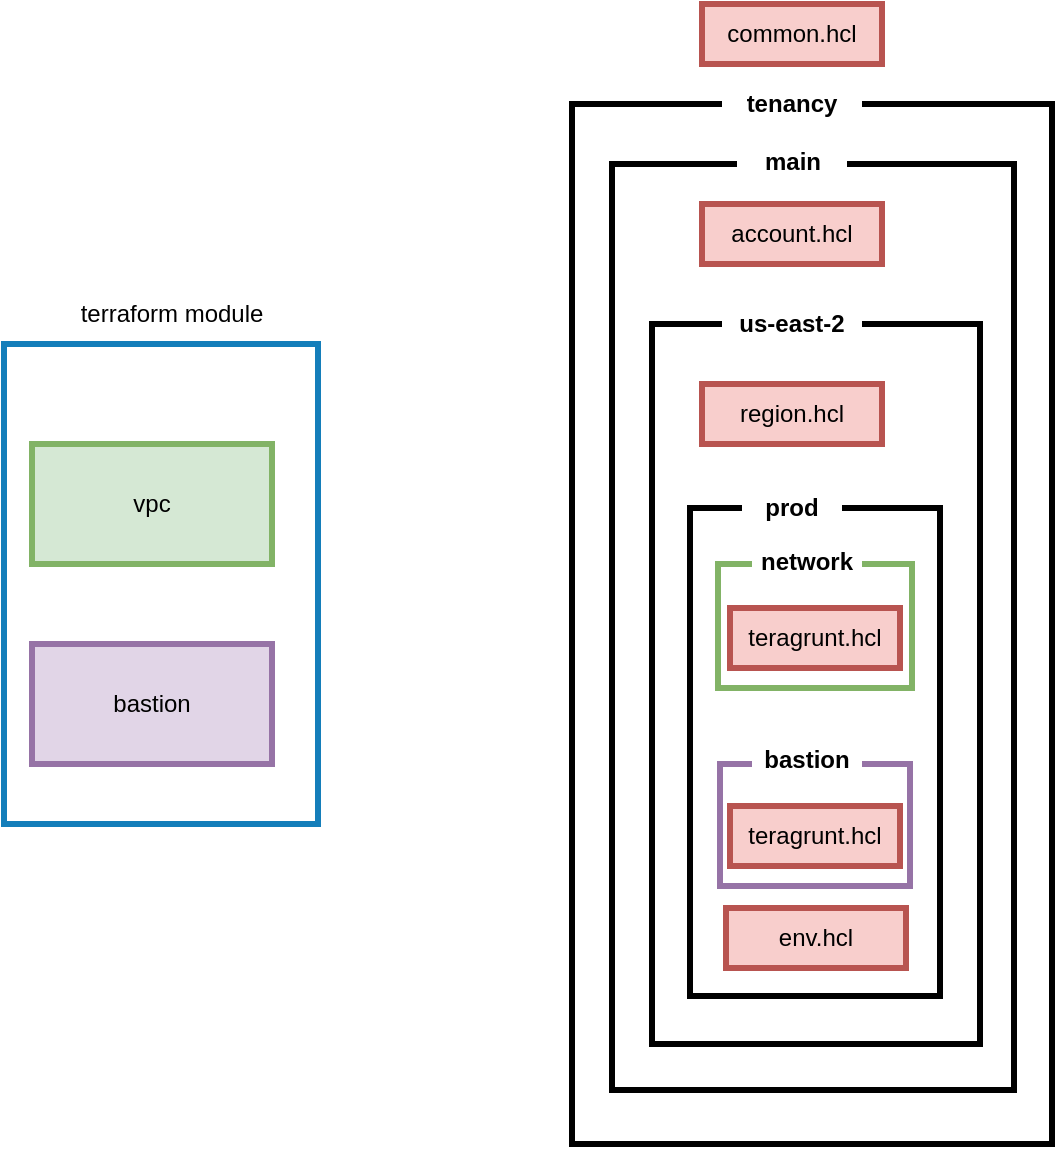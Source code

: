 <mxfile version="16.3.0" type="github">
  <diagram id="aNHKNKSCEudAVE1aIXGI" name="Page-1">
    <mxGraphModel dx="946" dy="991" grid="0" gridSize="10" guides="1" tooltips="1" connect="1" arrows="1" fold="1" page="0" pageScale="1" pageWidth="827" pageHeight="1169" math="0" shadow="0">
      <root>
        <mxCell id="0" />
        <mxCell id="1" parent="0" />
        <mxCell id="t-aMpEct67ms8JD1DDLI-1" value="" style="rounded=0;whiteSpace=wrap;html=1;fillColor=none;strokeWidth=3;strokeColor=#147EBA;" parent="1" vertex="1">
          <mxGeometry x="156" y="80" width="157" height="240" as="geometry" />
        </mxCell>
        <mxCell id="t-aMpEct67ms8JD1DDLI-2" value="terraform module" style="text;html=1;strokeColor=none;fillColor=none;align=center;verticalAlign=middle;whiteSpace=wrap;rounded=0;" parent="1" vertex="1">
          <mxGeometry x="170" y="50" width="140" height="30" as="geometry" />
        </mxCell>
        <mxCell id="t-aMpEct67ms8JD1DDLI-3" value="vpc" style="rounded=0;whiteSpace=wrap;html=1;strokeWidth=3;fillColor=#d5e8d4;strokeColor=#82b366;" parent="1" vertex="1">
          <mxGeometry x="170" y="130" width="120" height="60" as="geometry" />
        </mxCell>
        <mxCell id="t-aMpEct67ms8JD1DDLI-4" value="bastion" style="rounded=0;whiteSpace=wrap;html=1;strokeWidth=3;fillColor=#e1d5e7;strokeColor=#9673a6;" parent="1" vertex="1">
          <mxGeometry x="170" y="230" width="120" height="60" as="geometry" />
        </mxCell>
        <mxCell id="t-aMpEct67ms8JD1DDLI-5" value="" style="rounded=0;whiteSpace=wrap;html=1;strokeWidth=3;fillColor=none;" parent="1" vertex="1">
          <mxGeometry x="440" y="-40" width="240" height="520" as="geometry" />
        </mxCell>
        <mxCell id="t-aMpEct67ms8JD1DDLI-6" value="&lt;b&gt;tenancy&lt;/b&gt;" style="text;html=1;strokeColor=none;fillColor=#FFFFFF;align=center;verticalAlign=middle;whiteSpace=wrap;rounded=0;gradientColor=none;" parent="1" vertex="1">
          <mxGeometry x="515" y="-50" width="70" height="20" as="geometry" />
        </mxCell>
        <mxCell id="t-aMpEct67ms8JD1DDLI-7" value="" style="rounded=0;whiteSpace=wrap;html=1;strokeWidth=3;fillColor=none;" parent="1" vertex="1">
          <mxGeometry x="460" y="-10" width="201" height="463" as="geometry" />
        </mxCell>
        <mxCell id="t-aMpEct67ms8JD1DDLI-9" value="&lt;b&gt;main&lt;/b&gt;" style="text;html=1;strokeColor=none;fillColor=default;align=center;verticalAlign=middle;whiteSpace=wrap;rounded=0;" parent="1" vertex="1">
          <mxGeometry x="522.5" y="-26" width="55" height="30" as="geometry" />
        </mxCell>
        <mxCell id="t-aMpEct67ms8JD1DDLI-10" value="" style="rounded=0;whiteSpace=wrap;html=1;strokeWidth=3;fillColor=none;" parent="1" vertex="1">
          <mxGeometry x="480" y="70" width="164" height="360" as="geometry" />
        </mxCell>
        <mxCell id="t-aMpEct67ms8JD1DDLI-11" value="&lt;b&gt;us-east-2&lt;/b&gt;" style="text;html=1;strokeColor=none;fillColor=default;align=center;verticalAlign=middle;whiteSpace=wrap;rounded=0;" parent="1" vertex="1">
          <mxGeometry x="515" y="55" width="70" height="30" as="geometry" />
        </mxCell>
        <mxCell id="t-aMpEct67ms8JD1DDLI-12" value="" style="rounded=0;whiteSpace=wrap;html=1;strokeWidth=3;fillColor=none;" parent="1" vertex="1">
          <mxGeometry x="499" y="162" width="125" height="244" as="geometry" />
        </mxCell>
        <mxCell id="t-aMpEct67ms8JD1DDLI-13" value="&lt;b&gt;prod&lt;/b&gt;" style="text;html=1;strokeColor=none;fillColor=default;align=center;verticalAlign=middle;whiteSpace=wrap;rounded=0;" parent="1" vertex="1">
          <mxGeometry x="525" y="152" width="50" height="20" as="geometry" />
        </mxCell>
        <mxCell id="T6S7foqwIrgjK6Ff9_I0-1" value="" style="rounded=0;whiteSpace=wrap;html=1;strokeWidth=3;fillColor=none;strokeColor=#82b366;" vertex="1" parent="1">
          <mxGeometry x="513" y="190" width="97" height="62" as="geometry" />
        </mxCell>
        <mxCell id="T6S7foqwIrgjK6Ff9_I0-2" value="" style="rounded=0;whiteSpace=wrap;html=1;strokeWidth=3;fillColor=none;strokeColor=#9673a6;" vertex="1" parent="1">
          <mxGeometry x="514" y="290" width="95" height="61" as="geometry" />
        </mxCell>
        <mxCell id="T6S7foqwIrgjK6Ff9_I0-4" value="env.hcl" style="rounded=0;whiteSpace=wrap;html=1;strokeWidth=3;fillColor=#f8cecc;strokeColor=#b85450;" vertex="1" parent="1">
          <mxGeometry x="517" y="362" width="90" height="30" as="geometry" />
        </mxCell>
        <mxCell id="T6S7foqwIrgjK6Ff9_I0-5" value="region.hcl" style="rounded=0;whiteSpace=wrap;html=1;strokeWidth=3;fillColor=#f8cecc;strokeColor=#b85450;" vertex="1" parent="1">
          <mxGeometry x="505" y="100" width="90" height="30" as="geometry" />
        </mxCell>
        <mxCell id="T6S7foqwIrgjK6Ff9_I0-7" value="account.hcl" style="rounded=0;whiteSpace=wrap;html=1;strokeWidth=3;fillColor=#f8cecc;strokeColor=#b85450;" vertex="1" parent="1">
          <mxGeometry x="505" y="10" width="90" height="30" as="geometry" />
        </mxCell>
        <mxCell id="T6S7foqwIrgjK6Ff9_I0-8" value="common.hcl" style="rounded=0;whiteSpace=wrap;html=1;strokeWidth=3;fillColor=#f8cecc;strokeColor=#b85450;" vertex="1" parent="1">
          <mxGeometry x="505" y="-90" width="90" height="30" as="geometry" />
        </mxCell>
        <mxCell id="T6S7foqwIrgjK6Ff9_I0-10" value="&lt;b&gt;bastion&lt;/b&gt;" style="text;html=1;strokeColor=none;fillColor=#FFFFFF;align=center;verticalAlign=middle;whiteSpace=wrap;rounded=0;gradientColor=none;" vertex="1" parent="1">
          <mxGeometry x="530" y="279" width="55" height="18" as="geometry" />
        </mxCell>
        <mxCell id="T6S7foqwIrgjK6Ff9_I0-11" value="&lt;b&gt;network&lt;/b&gt;" style="text;html=1;strokeColor=none;fillColor=#FFFFFF;align=center;verticalAlign=middle;whiteSpace=wrap;rounded=0;gradientColor=none;" vertex="1" parent="1">
          <mxGeometry x="530" y="180" width="55" height="18" as="geometry" />
        </mxCell>
        <mxCell id="T6S7foqwIrgjK6Ff9_I0-14" value="teragrunt.hcl" style="rounded=0;whiteSpace=wrap;html=1;strokeWidth=3;fillColor=#f8cecc;strokeColor=#b85450;" vertex="1" parent="1">
          <mxGeometry x="519" y="212" width="85" height="30" as="geometry" />
        </mxCell>
        <mxCell id="T6S7foqwIrgjK6Ff9_I0-15" value="teragrunt.hcl" style="rounded=0;whiteSpace=wrap;html=1;strokeWidth=3;fillColor=#f8cecc;strokeColor=#b85450;" vertex="1" parent="1">
          <mxGeometry x="519" y="311" width="85" height="30" as="geometry" />
        </mxCell>
      </root>
    </mxGraphModel>
  </diagram>
</mxfile>
